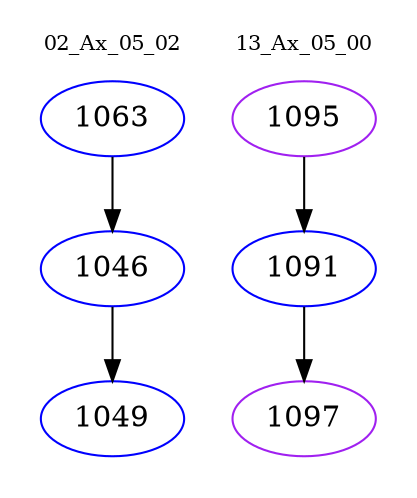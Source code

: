 digraph{
subgraph cluster_0 {
color = white
label = "02_Ax_05_02";
fontsize=10;
T0_1063 [label="1063", color="blue"]
T0_1063 -> T0_1046 [color="black"]
T0_1046 [label="1046", color="blue"]
T0_1046 -> T0_1049 [color="black"]
T0_1049 [label="1049", color="blue"]
}
subgraph cluster_1 {
color = white
label = "13_Ax_05_00";
fontsize=10;
T1_1095 [label="1095", color="purple"]
T1_1095 -> T1_1091 [color="black"]
T1_1091 [label="1091", color="blue"]
T1_1091 -> T1_1097 [color="black"]
T1_1097 [label="1097", color="purple"]
}
}
